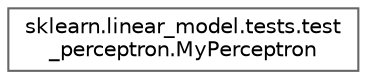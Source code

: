 digraph "Graphical Class Hierarchy"
{
 // LATEX_PDF_SIZE
  bgcolor="transparent";
  edge [fontname=Helvetica,fontsize=10,labelfontname=Helvetica,labelfontsize=10];
  node [fontname=Helvetica,fontsize=10,shape=box,height=0.2,width=0.4];
  rankdir="LR";
  Node0 [id="Node000000",label="sklearn.linear_model.tests.test\l_perceptron.MyPerceptron",height=0.2,width=0.4,color="grey40", fillcolor="white", style="filled",URL="$de/d61/classsklearn_1_1linear__model_1_1tests_1_1test__perceptron_1_1MyPerceptron.html",tooltip=" "];
}

